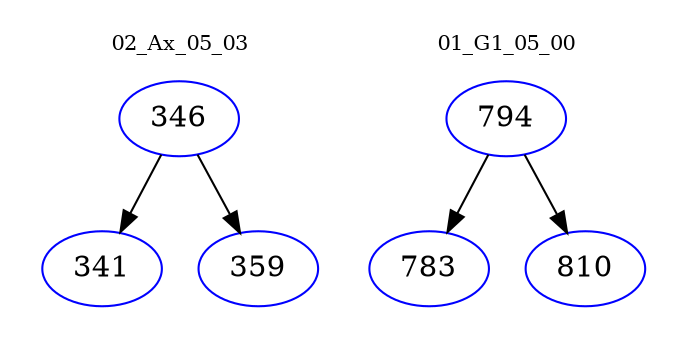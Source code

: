 digraph{
subgraph cluster_0 {
color = white
label = "02_Ax_05_03";
fontsize=10;
T0_346 [label="346", color="blue"]
T0_346 -> T0_341 [color="black"]
T0_341 [label="341", color="blue"]
T0_346 -> T0_359 [color="black"]
T0_359 [label="359", color="blue"]
}
subgraph cluster_1 {
color = white
label = "01_G1_05_00";
fontsize=10;
T1_794 [label="794", color="blue"]
T1_794 -> T1_783 [color="black"]
T1_783 [label="783", color="blue"]
T1_794 -> T1_810 [color="black"]
T1_810 [label="810", color="blue"]
}
}
